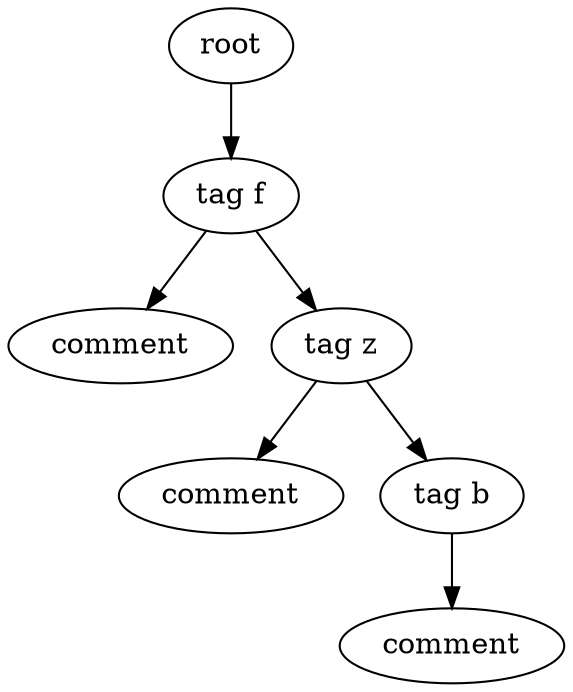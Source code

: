 digraph Tree{
0[label="root"];
0->00
00[label="tag f"];
00->000
000[label="comment"];
00->001
001[label="tag z"];
001->0010
0010[label="comment"];
001->0011
0011[label="tag b"];
0011->00110
00110[label="comment"];
}
